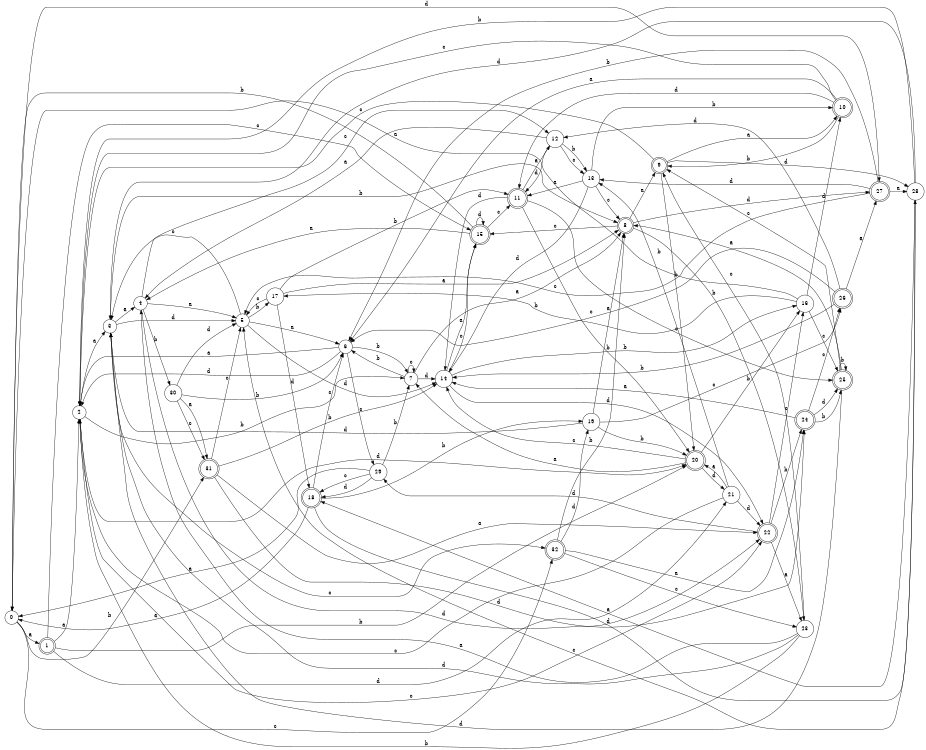 digraph n27_10 {
__start0 [label="" shape="none"];

rankdir=LR;
size="8,5";

s0 [style="filled", color="black", fillcolor="white" shape="circle", label="0"];
s1 [style="rounded,filled", color="black", fillcolor="white" shape="doublecircle", label="1"];
s2 [style="filled", color="black", fillcolor="white" shape="circle", label="2"];
s3 [style="filled", color="black", fillcolor="white" shape="circle", label="3"];
s4 [style="filled", color="black", fillcolor="white" shape="circle", label="4"];
s5 [style="filled", color="black", fillcolor="white" shape="circle", label="5"];
s6 [style="filled", color="black", fillcolor="white" shape="circle", label="6"];
s7 [style="filled", color="black", fillcolor="white" shape="circle", label="7"];
s8 [style="rounded,filled", color="black", fillcolor="white" shape="doublecircle", label="8"];
s9 [style="rounded,filled", color="black", fillcolor="white" shape="doublecircle", label="9"];
s10 [style="rounded,filled", color="black", fillcolor="white" shape="doublecircle", label="10"];
s11 [style="rounded,filled", color="black", fillcolor="white" shape="doublecircle", label="11"];
s12 [style="filled", color="black", fillcolor="white" shape="circle", label="12"];
s13 [style="filled", color="black", fillcolor="white" shape="circle", label="13"];
s14 [style="filled", color="black", fillcolor="white" shape="circle", label="14"];
s15 [style="rounded,filled", color="black", fillcolor="white" shape="doublecircle", label="15"];
s16 [style="filled", color="black", fillcolor="white" shape="circle", label="16"];
s17 [style="filled", color="black", fillcolor="white" shape="circle", label="17"];
s18 [style="rounded,filled", color="black", fillcolor="white" shape="doublecircle", label="18"];
s19 [style="filled", color="black", fillcolor="white" shape="circle", label="19"];
s20 [style="rounded,filled", color="black", fillcolor="white" shape="doublecircle", label="20"];
s21 [style="filled", color="black", fillcolor="white" shape="circle", label="21"];
s22 [style="rounded,filled", color="black", fillcolor="white" shape="doublecircle", label="22"];
s23 [style="filled", color="black", fillcolor="white" shape="circle", label="23"];
s24 [style="rounded,filled", color="black", fillcolor="white" shape="doublecircle", label="24"];
s25 [style="rounded,filled", color="black", fillcolor="white" shape="doublecircle", label="25"];
s26 [style="rounded,filled", color="black", fillcolor="white" shape="doublecircle", label="26"];
s27 [style="rounded,filled", color="black", fillcolor="white" shape="doublecircle", label="27"];
s28 [style="filled", color="black", fillcolor="white" shape="circle", label="28"];
s29 [style="filled", color="black", fillcolor="white" shape="circle", label="29"];
s30 [style="filled", color="black", fillcolor="white" shape="circle", label="30"];
s31 [style="rounded,filled", color="black", fillcolor="white" shape="doublecircle", label="31"];
s32 [style="rounded,filled", color="black", fillcolor="white" shape="doublecircle", label="32"];
s0 -> s1 [label="a"];
s0 -> s31 [label="b"];
s0 -> s32 [label="c"];
s0 -> s27 [label="d"];
s1 -> s2 [label="a"];
s1 -> s20 [label="b"];
s1 -> s15 [label="c"];
s1 -> s21 [label="d"];
s2 -> s3 [label="a"];
s2 -> s7 [label="b"];
s2 -> s22 [label="c"];
s2 -> s20 [label="d"];
s3 -> s4 [label="a"];
s3 -> s8 [label="b"];
s3 -> s32 [label="c"];
s3 -> s5 [label="d"];
s4 -> s5 [label="a"];
s4 -> s30 [label="b"];
s4 -> s12 [label="c"];
s4 -> s22 [label="d"];
s5 -> s6 [label="a"];
s5 -> s17 [label="b"];
s5 -> s3 [label="c"];
s5 -> s14 [label="d"];
s6 -> s2 [label="a"];
s6 -> s7 [label="b"];
s6 -> s29 [label="c"];
s6 -> s2 [label="d"];
s7 -> s8 [label="a"];
s7 -> s6 [label="b"];
s7 -> s7 [label="c"];
s7 -> s14 [label="d"];
s8 -> s9 [label="a"];
s8 -> s23 [label="b"];
s8 -> s15 [label="c"];
s8 -> s27 [label="d"];
s9 -> s10 [label="a"];
s9 -> s20 [label="b"];
s9 -> s2 [label="c"];
s9 -> s28 [label="d"];
s10 -> s6 [label="a"];
s10 -> s9 [label="b"];
s10 -> s2 [label="c"];
s10 -> s11 [label="d"];
s11 -> s12 [label="a"];
s11 -> s20 [label="b"];
s11 -> s25 [label="c"];
s11 -> s14 [label="d"];
s12 -> s4 [label="a"];
s12 -> s13 [label="b"];
s12 -> s13 [label="c"];
s12 -> s11 [label="d"];
s13 -> s11 [label="a"];
s13 -> s10 [label="b"];
s13 -> s8 [label="c"];
s13 -> s14 [label="d"];
s14 -> s15 [label="a"];
s14 -> s16 [label="b"];
s14 -> s15 [label="c"];
s14 -> s22 [label="d"];
s15 -> s4 [label="a"];
s15 -> s0 [label="b"];
s15 -> s11 [label="c"];
s15 -> s15 [label="d"];
s16 -> s0 [label="a"];
s16 -> s17 [label="b"];
s16 -> s25 [label="c"];
s16 -> s10 [label="d"];
s17 -> s8 [label="a"];
s17 -> s11 [label="b"];
s17 -> s5 [label="c"];
s17 -> s18 [label="d"];
s18 -> s0 [label="a"];
s18 -> s19 [label="b"];
s18 -> s6 [label="c"];
s18 -> s28 [label="d"];
s19 -> s8 [label="a"];
s19 -> s20 [label="b"];
s19 -> s26 [label="c"];
s19 -> s3 [label="d"];
s20 -> s7 [label="a"];
s20 -> s16 [label="b"];
s20 -> s14 [label="c"];
s20 -> s21 [label="d"];
s21 -> s20 [label="a"];
s21 -> s13 [label="b"];
s21 -> s2 [label="c"];
s21 -> s22 [label="d"];
s22 -> s23 [label="a"];
s22 -> s24 [label="b"];
s22 -> s16 [label="c"];
s22 -> s29 [label="d"];
s23 -> s4 [label="a"];
s23 -> s2 [label="b"];
s23 -> s9 [label="c"];
s23 -> s3 [label="d"];
s24 -> s14 [label="a"];
s24 -> s25 [label="b"];
s24 -> s26 [label="c"];
s24 -> s25 [label="d"];
s25 -> s8 [label="a"];
s25 -> s25 [label="b"];
s25 -> s9 [label="c"];
s25 -> s3 [label="d"];
s26 -> s27 [label="a"];
s26 -> s14 [label="b"];
s26 -> s6 [label="c"];
s26 -> s12 [label="d"];
s27 -> s28 [label="a"];
s27 -> s6 [label="b"];
s27 -> s5 [label="c"];
s27 -> s13 [label="d"];
s28 -> s18 [label="a"];
s28 -> s2 [label="b"];
s28 -> s5 [label="c"];
s28 -> s3 [label="d"];
s29 -> s0 [label="a"];
s29 -> s7 [label="b"];
s29 -> s18 [label="c"];
s29 -> s18 [label="d"];
s30 -> s31 [label="a"];
s30 -> s6 [label="b"];
s30 -> s31 [label="c"];
s30 -> s5 [label="d"];
s31 -> s22 [label="a"];
s31 -> s14 [label="b"];
s31 -> s5 [label="c"];
s31 -> s24 [label="d"];
s32 -> s24 [label="a"];
s32 -> s8 [label="b"];
s32 -> s23 [label="c"];
s32 -> s19 [label="d"];

}